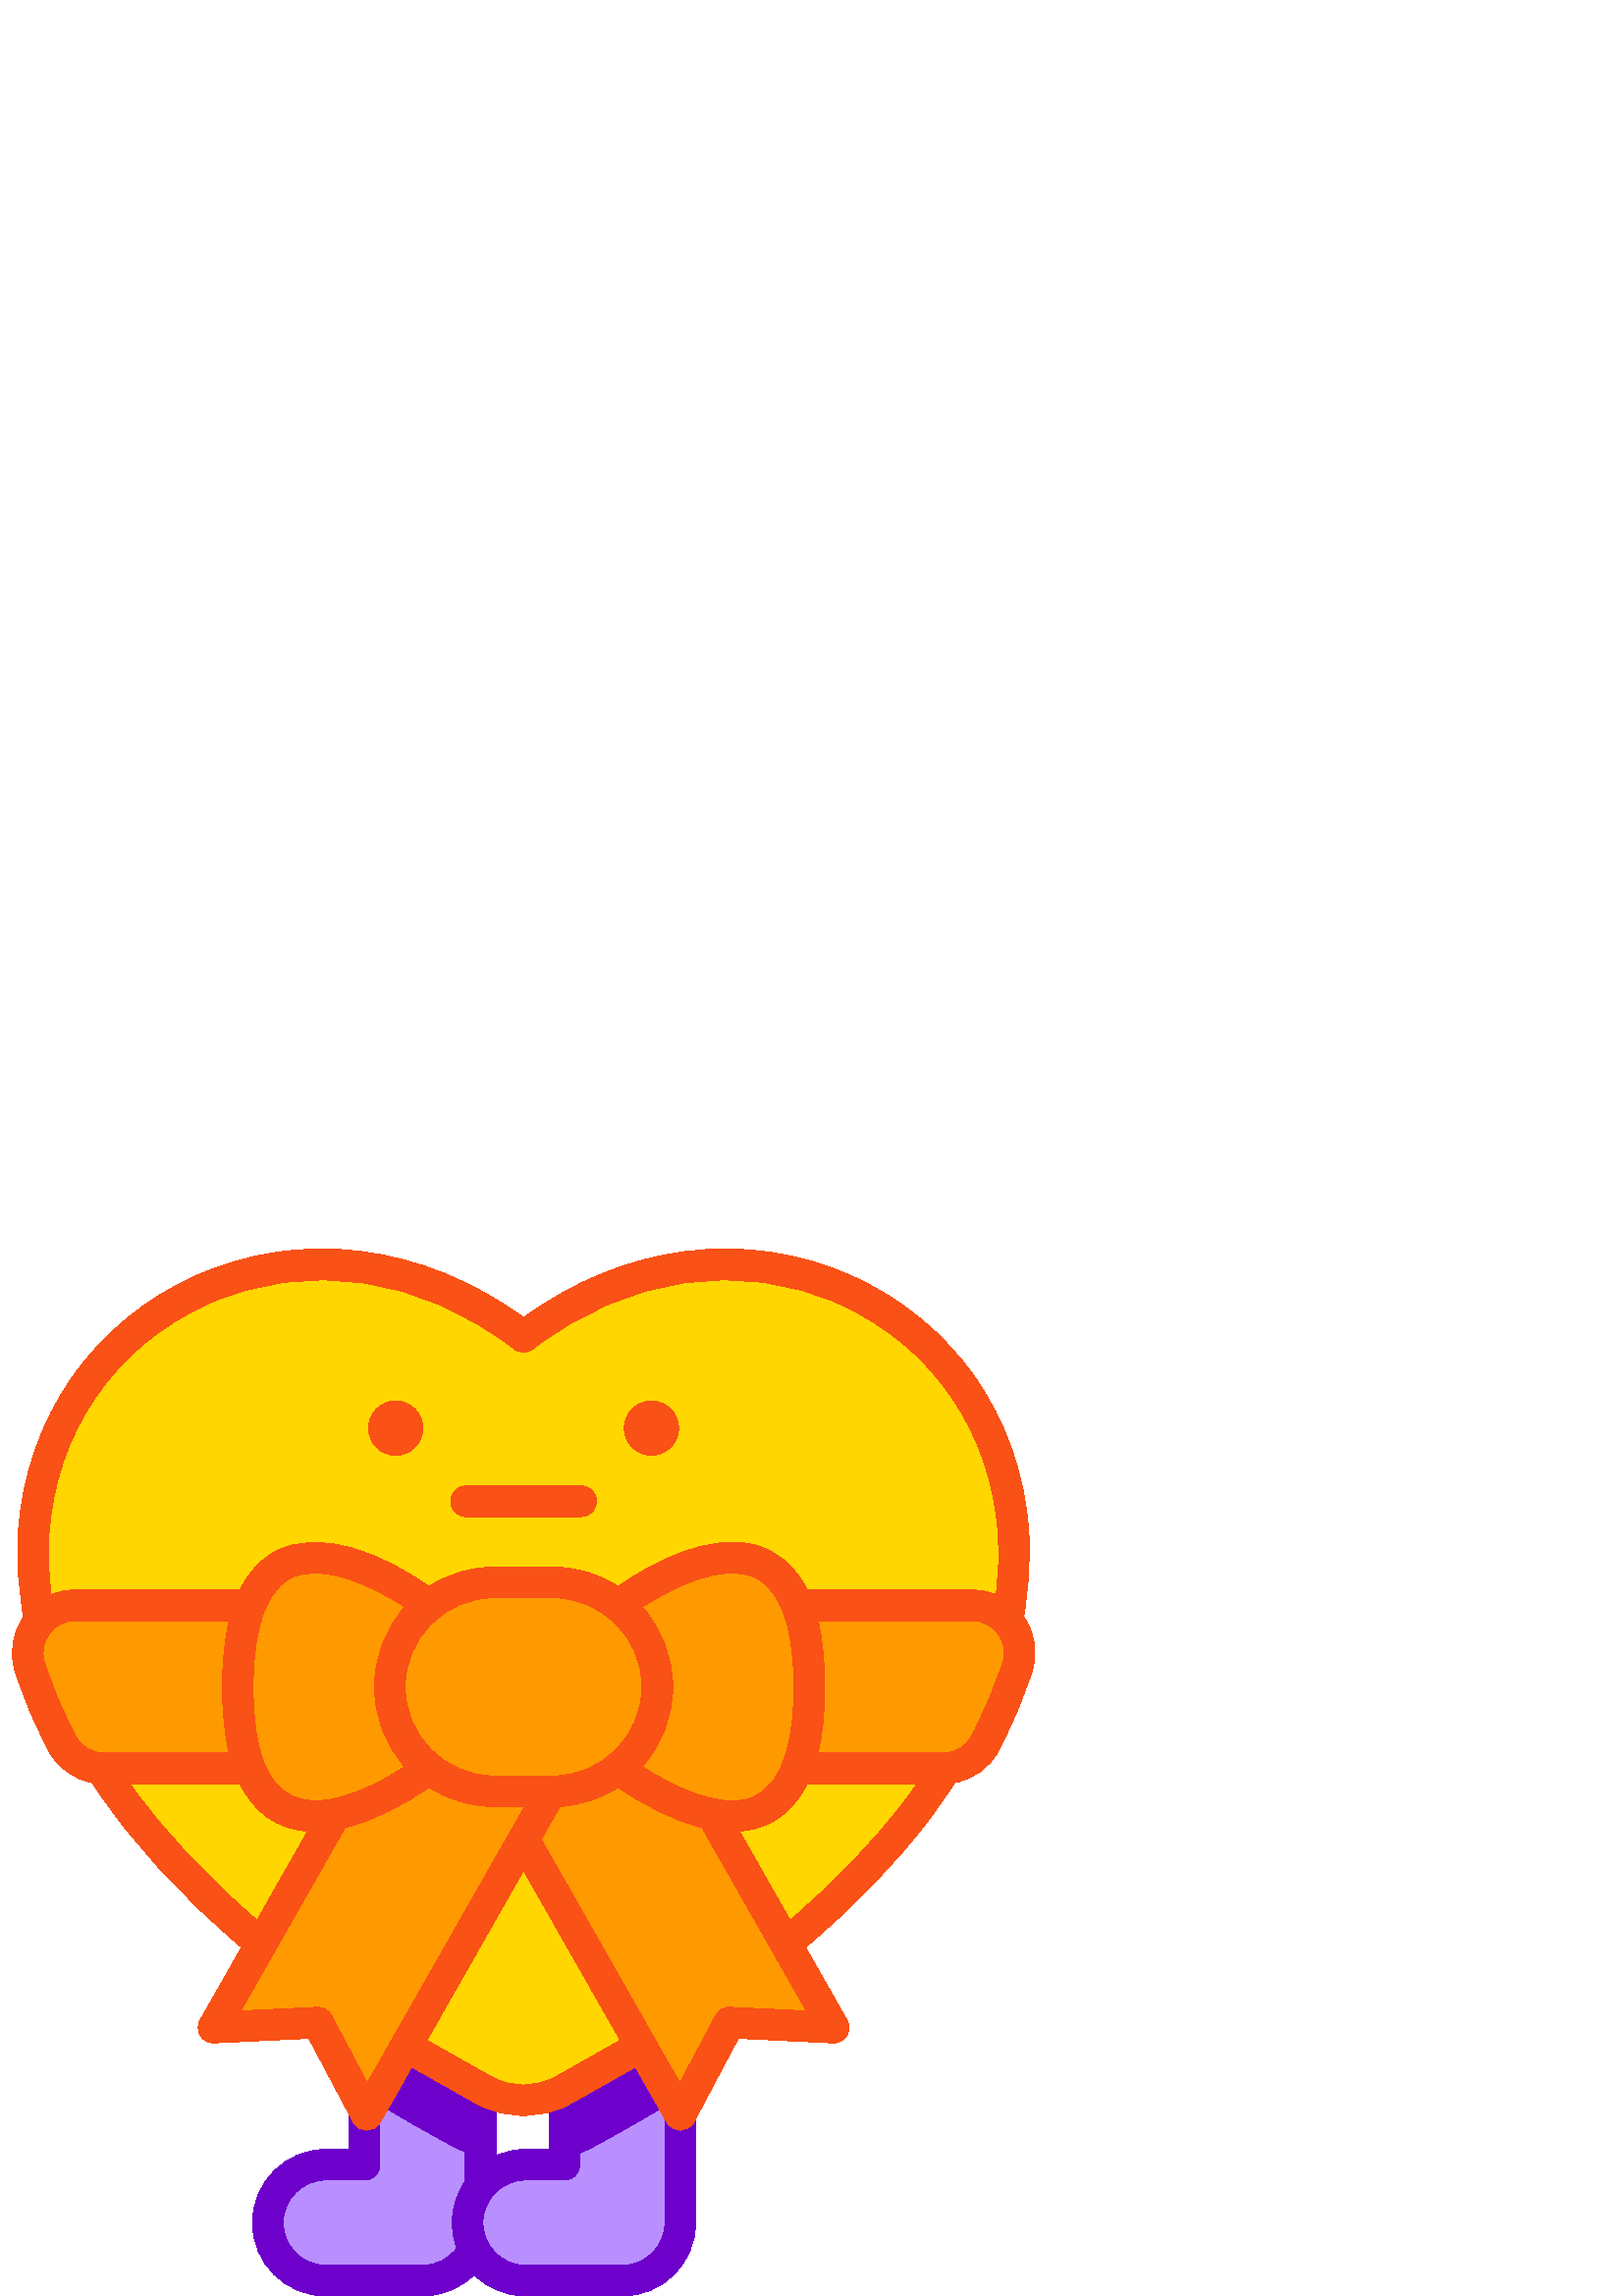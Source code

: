 %!PS-Adobe-3.0 EPSF-3.0
%%Pages: 1
%%DocumentData: Clean7Bit
%%LanguageLevel: 2
%%BoundingBox: 4 0 380 384
%%EndComments
%%BeginProlog
50 dict begin
/q { gsave } bind def
/Q { grestore } bind def
/cm { 6 array astore concat } bind def
/w { setlinewidth } bind def
/J { setlinecap } bind def
/j { setlinejoin } bind def
/M { setmiterlimit } bind def
/d { setdash } bind def
/m { moveto } bind def
/l { lineto } bind def
/c { curveto } bind def
/h { closepath } bind def
/re { exch dup neg 3 1 roll 5 3 roll moveto 0 rlineto
      0 exch rlineto 0 rlineto closepath } bind def
/S { stroke } bind def
/f { fill } bind def
/f* { eofill } bind def
/n { newpath } bind def
/W { clip } bind def
/W* { eoclip } bind def
/BT { } bind def
/ET { } bind def
/BDC { mark 3 1 roll /BDC pdfmark } bind def
/EMC { mark /EMC pdfmark } bind def
/cairo_store_point { /cairo_point_y exch def /cairo_point_x exch def } def
/Tj { show currentpoint cairo_store_point } bind def
/TJ {
  {
    dup
    type /stringtype eq
    { show } { -0.001 mul 0 cairo_font_matrix dtransform rmoveto } ifelse
  } forall
  currentpoint cairo_store_point
} bind def
/cairo_selectfont { cairo_font_matrix aload pop pop pop 0 0 6 array astore
    cairo_font exch selectfont cairo_point_x cairo_point_y moveto } bind def
/Tf { pop /cairo_font exch def /cairo_font_matrix where
      { pop cairo_selectfont } if } bind def
/Td { matrix translate cairo_font_matrix matrix concatmatrix dup
      /cairo_font_matrix exch def dup 4 get exch 5 get cairo_store_point
      /cairo_font where { pop cairo_selectfont } if } bind def
/Tm { 2 copy 8 2 roll 6 array astore /cairo_font_matrix exch def
      cairo_store_point /cairo_font where { pop cairo_selectfont } if } bind def
/g { setgray } bind def
/rg { setrgbcolor } bind def
/d1 { setcachedevice } bind def
/cairo_data_source {
  CairoDataIndex CairoData length lt
    { CairoData CairoDataIndex get /CairoDataIndex CairoDataIndex 1 add def }
    { () } ifelse
} def
/cairo_flush_ascii85_file { cairo_ascii85_file status { cairo_ascii85_file flushfile } if } def
/cairo_image { image cairo_flush_ascii85_file } def
/cairo_imagemask { imagemask cairo_flush_ascii85_file } def
%%EndProlog
%%BeginSetup
%%EndSetup
%%Page: 1 1
%%BeginPageSetup
%%PageBoundingBox: 4 0 380 384
%%EndPageSetup
q 4 0 376 384 rectclip
1 0 0 -1 0 384 cm q
0.725 0.557 1 rg
176.215 307.793 m 166.734 302.68 157.637 297.473 148.934 292.176 c 134.488
 317.555 l 133.695 316.059 l 133.695 335.859 l 119.469 335.859 l 107.727
 335.859 98.207 345.375 98.207 357.117 c 98.207 368.859 107.727 378.375 
119.469 378.375 c 154.953 378.375 l 163.164 378.375 170.285 373.719 173.824
 366.902 c 172.305 363.973 171.438 360.648 171.438 357.117 c 171.438 352.023
 173.227 347.352 176.215 343.691 c h
176.215 307.793 m f
235.008 292.176 m 226.059 297.625 216.695 302.977 206.922 308.234 c 206.922
 335.859 l 192.695 335.859 l 180.957 335.859 171.438 345.375 171.438 357.117
 c 171.438 368.859 180.957 378.375 192.695 378.375 c 228.184 378.375 l 239.926
 378.375 249.441 368.859 249.441 357.117 c 249.441 317.539 l h
235.008 292.176 m f
0.427 0 0.792 rg
148.934 292.176 m 137.301 312.617 l 146.773 318.371 156.73 324.047 166.906
 329.5 c 169.879 331.094 173 332.395 176.215 333.395 c 176.215 307.797 l
 166.734 302.68 157.637 297.473 148.934 292.176 c h
148.934 292.176 m f
235.008 292.176 m 226.059 297.625 216.695 302.977 206.922 308.234 c 206.922
 333.637 l 210.422 332.609 213.816 331.227 217.035 329.5 c 227.203 324.055
 237.16 318.379 246.641 312.621 c h
235.008 292.176 m f
249.441 311.914 m 246.336 311.914 243.816 314.434 243.816 317.539 c 243.816
 357.117 l 243.816 365.738 236.805 372.75 228.184 372.75 c 192.695 372.75
 l 184.07 372.75 177.062 365.723 177.062 357.117 c 177.062 348.496 184.078
 341.48 192.695 341.48 c 206.922 341.48 l 210.031 341.48 212.547 338.965
 212.547 335.859 c 212.547 310.484 l 212.547 307.375 210.031 304.859 206.922
 304.859 c 203.816 304.859 201.301 307.379 201.301 310.484 c 201.301 330.234
 l 192.695 330.234 l 188.836 330.234 185.16 331.059 181.84 332.531 c 181.84
 310.047 l 181.84 306.938 179.32 304.422 176.215 304.422 c 173.109 304.422
 170.59 306.941 170.59 310.047 c 170.59 341.82 l 167.531 346.234 165.812
 351.629 165.812 357.117 c 165.812 360.238 166.391 363.496 167.488 366.461
 c 164.566 370.391 159.957 372.75 154.957 372.75 c 119.469 372.75 l 110.848
 372.75 103.832 365.738 103.832 357.117 c 103.832 348.496 110.848 341.48
 119.469 341.48 c 133.695 341.48 l 136.801 341.48 139.32 338.965 139.32 
335.859 c 139.32 316.059 l 139.32 312.953 136.801 310.434 133.695 310.434
 c 130.59 310.434 128.07 312.953 128.07 316.059 c 128.07 330.234 l 119.469
 330.234 l 104.645 330.234 92.586 342.293 92.586 357.117 c 92.586 371.941
 104.645 384 119.469 384 c 154.957 384 l 162.16 384 168.883 381.141 173.832
 376.246 c 178.688 381.035 185.352 384 192.695 384 c 228.184 384 l 243.008
 384 255.066 371.941 255.066 357.117 c 255.066 317.539 l 255.066 314.434
 252.547 311.914 249.441 311.914 c h
249.441 311.914 m f
1 0.6 0 rg
181.234 198.91 m 172.168 198.91 163.844 195.758 157.285 190.492 c 157.285
 190.492 140.172 203.926 122.859 207.277 c 78.297 285.574 l 116.551 283.723
 l 134.488 317.555 l 202.012 198.91 l h
181.234 198.91 m f
226.66 190.492 m 220.102 195.758 211.777 198.91 202.715 198.91 c 202.012
 198.91 l 191.973 216.559 l 249.453 317.555 l 267.391 283.723 l 305.641 
285.574 l 261.078 207.273 l 243.77 203.922 226.66 190.492 226.66 190.492
 c h
226.66 190.492 m f
1 0.839 0 rg
122.855 207.285 m 110.5 209.676 98.047 206.926 91.629 190.492 c 38.059 
190.492 l 37.734 190.492 37.414 190.477 37.094 190.461 c 40.332 195.598 
43.879 200.711 47.73 205.781 c 60.566 222.672 76.637 239.047 95.809 254.812
 c h
122.855 207.285 m f
27.469 130.711 m 91.629 130.711 l 107.035 91.246 157.285 130.707 157.285
 130.711 c 163.844 125.445 172.168 122.293 181.234 122.293 c 202.715 122.293
 l 211.777 122.293 220.102 125.445 226.66 130.711 c 226.664 130.707 276.91
 91.246 292.316 130.711 c 356.48 130.711 l 361.652 130.711 366.184 132.934
 369.328 136.379 c 371.484 125.699 372.266 115.105 371.621 104.711 c 366.309
 19.547 268.152 -26.973 191.973 32.242 c 115.84 -26.93 17.641 19.5 12.328
 104.707 c 11.68 115.117 12.461 125.723 14.625 136.414 c 17.746 132.949 
22.266 130.711 27.469 130.711 c h
27.469 130.711 m f
345.891 190.492 m 292.316 190.492 l 285.902 206.93 273.441 209.676 261.086
 207.281 c 288.137 254.812 l 307.305 239.047 323.375 222.676 336.211 205.781
 c 340.062 200.711 343.609 195.598 346.852 190.461 c 346.531 190.477 346.211
 190.492 345.891 190.492 c h
345.891 190.492 m f
191.973 216.559 m 148.934 292.176 l 158.191 297.809 167.875 303.344 178.008
 308.773 c 186.754 313.453 197.191 313.461 205.934 308.773 c 216.066 303.344
 225.754 297.809 235.008 292.176 c h
191.973 216.559 m f
1 0.6 0 rg
87.191 160.602 m 87.191 147.582 88.84 137.855 91.629 130.711 c 27.469 130.711
 l 15.68 130.711 7.395 142.191 10.969 153.426 c 13.93 162.73 17.859 172.039
 22.734 181.285 c 25.727 186.961 31.641 190.492 38.059 190.492 c 91.629 
190.492 l 88.84 183.348 87.191 173.621 87.191 160.602 c h
87.191 160.602 m f
356.48 130.711 m 292.316 130.711 l 295.105 137.855 296.754 147.582 296.754
 160.602 c 296.754 173.621 295.105 183.348 292.316 190.492 c 345.891 190.492
 l 352.305 190.492 358.223 186.961 361.215 181.285 c 366.137 171.949 370.098
 162.543 373.066 153.145 c 376.582 142.023 368.145 130.711 356.48 130.711
 c h
356.48 130.711 m f
142.922 160.602 m 142.922 148.508 148.531 137.73 157.285 130.711 c 157.285
 130.707 87.191 75.66 87.191 160.602 c 87.191 245.543 157.285 190.492 157.285
 190.492 c 148.531 183.473 142.922 172.695 142.922 160.602 c h
142.922 160.602 m f
226.66 130.711 m 235.414 137.73 241.023 148.508 241.023 160.602 c 241.023
 172.695 235.414 183.473 226.66 190.492 c 217.91 197.516 296.754 245.543
 296.754 160.602 c 296.754 75.66 226.664 130.707 226.66 130.711 c h
226.66 130.711 m f
202.715 122.289 m 181.234 122.289 l 160.074 122.289 142.922 139.441 142.922
 160.602 c 142.922 181.758 160.074 198.91 181.234 198.91 c 202.715 198.91
 l 223.871 198.91 241.023 181.758 241.023 160.602 c 241.023 139.441 223.871
 122.289 202.715 122.289 c h
202.715 122.289 m f
0.976 0.318 0.086 rg
248.805 65.73 m 248.805 71.223 244.352 75.676 238.859 75.676 c 233.363 
75.676 228.91 71.223 228.91 65.73 c 228.91 60.234 233.363 55.781 238.859
 55.781 c 244.352 55.781 248.805 60.234 248.805 65.73 c h
248.805 65.73 m f
375.324 134.891 m 377.199 124.586 377.855 114.328 377.234 104.359 c 375.922
 83.305 368.996 63.375 357.215 46.719 c 345.965 30.824 330.523 18.137 312.559
 10.031 c 273.691 -7.508 228.918 -1.797 191.969 25.199 c 155.023 -1.793 
110.246 -7.5 71.371 10.043 c 53.41 18.148 37.977 30.832 26.73 46.723 c 14.949
 63.371 8.027 83.305 6.715 104.359 c 6.094 114.348 6.75 124.625 8.633 134.953
 c 4.516 140.883 3.402 148.199 5.609 155.133 c 8.66 164.727 12.75 174.41
 17.758 183.91 c 21.055 190.16 26.98 194.438 33.789 195.711 c 48.48 218.355
 67.715 238.504 88.59 256.121 c 73.41 282.793 l 71.227 286.633 74.129 291.402
 78.57 291.195 c 113.254 289.512 l 129.52 320.191 l 131.598 324.109 137.184
 324.188 139.379 320.336 c 150.973 299.961 l 158.852 304.648 167.027 309.27
 175.352 313.73 c 185.75 319.297 198.176 319.312 208.586 313.73 c 216.918
 309.266 225.094 304.648 232.965 299.961 c 244.562 320.336 l 246.758 324.191
 252.344 324.105 254.418 320.188 c 270.688 289.512 l 305.371 291.195 l 309.785
 291.418 312.723 286.648 310.531 282.793 c 295.352 256.121 l 313.246 241.016
 328.488 225.242 340.688 209.184 c 344.043 204.766 347.211 200.246 350.152
 195.711 c 356.965 194.438 362.891 190.164 366.188 183.91 c 371.246 174.316
 375.367 164.535 378.43 154.84 c 380.59 148.004 379.453 140.762 375.324 
134.891 c h
17.941 105.059 m 20.297 67.328 42 35.641 76 20.297 c 112.227 3.949 154.289
 10.074 188.52 36.68 c 190.547 38.258 193.391 38.258 195.422 36.68 c 229.656
 10.07 271.715 3.941 307.93 20.285 c 341.941 35.629 363.652 67.32 366.004
 105.059 c 366.445 112.16 366.184 119.441 365.223 126.793 c 362.488 125.676
 359.461 125.086 356.48 125.086 c 295.984 125.086 l 291.789 116.539 285.129
 110.414 275.84 108.352 c 259.75 104.707 240.219 114.309 226.641 123.762
 c 219.395 119.062 211.012 116.668 202.711 116.668 c 181.234 116.668 l 172.648
 116.668 164.277 119.234 157.305 123.762 c 141.355 112.66 117.797 101.73
 100.672 111.137 c 100.668 111.141 100.66 111.141 100.656 111.145 c 95.332
 114.07 91.082 118.727 87.961 125.086 c 27.469 125.086 l 24.453 125.086 
21.406 125.684 18.723 126.789 c 17.762 119.441 17.5 112.16 17.941 105.059
 c h
235.484 131.34 m 246.586 124.066 265.434 114.75 277.285 120.699 c 277.285
 120.699 277.285 120.699 277.285 120.703 c 289.246 126.715 291.129 147.238
 291.129 160.602 c 291.129 175.309 288.902 197.098 274.809 201.504 c 274.797
 201.508 274.789 201.512 274.777 201.516 c 262.902 205.203 245.953 196.688
 235.504 189.836 c 242.684 181.812 246.648 171.391 246.648 160.602 c 246.648
 149.789 242.676 139.367 235.484 131.34 c h
235.398 160.602 m 235.398 178.465 220.887 193.285 202.715 193.285 c 197.789
 193.285 187.734 193.285 181.234 193.285 c 163.211 193.285 148.547 178.617
 148.547 160.602 c 148.547 142.738 163.062 127.914 181.234 127.914 c 202.715
 127.914 l 220.559 127.914 235.398 142.414 235.398 160.602 c h
148.445 189.844 m 142.387 193.816 132.035 199.773 121.793 201.754 c 121.766
 201.758 121.734 201.77 121.707 201.777 c 98.074 206.297 92.816 184.617 
92.816 160.602 c 92.816 147.215 94.715 126.707 106.66 120.699 c 118.504 
114.75 137.363 124.07 148.461 131.34 c 141.219 139.426 137.301 149.867 137.301
 160.602 c 137.301 171.207 141.141 181.676 148.445 189.844 c h
38.059 184.867 m 33.832 184.867 29.785 182.602 27.707 178.66 c 23.008 169.75
 19.18 160.684 16.328 151.723 c 13.887 144.051 19.547 136.332 27.469 136.332
 c 84.027 136.332 l 80.715 150.27 80.766 171.152 84.027 184.867 c h
47.629 196.117 m 87.965 196.117 l 93.035 206.359 101.203 212.656 112.824
 213.539 c 111.211 216.375 95.977 243.145 94.254 246.172 c 76.926 231.375
 60.59 214.523 47.629 196.117 c h
144.047 289.395 m 144.043 289.395 144.043 289.398 144.039 289.402 c 134.664
 305.879 l 121.52 281.086 l 120.504 279.172 118.469 278 116.277 278.105 
c 88.25 279.461 l 92.633 271.762 103.961 251.855 126.512 212.234 c 137.117
 209.648 148.461 203.605 157.309 197.441 c 164.637 202.199 173.066 204.535
 181.234 204.535 c 192.34 204.535 l 187.082 213.773 l 187.082 213.777 187.078
 213.777 187.078 213.777 c h
203.273 303.816 m 196.203 307.609 187.75 307.609 180.664 303.812 c 172.422
 299.398 164.332 294.828 156.539 290.188 c 191.969 227.93 l 227.402 290.188
 l 219.617 294.824 211.523 299.395 203.273 303.816 c h
295.691 279.461 m 267.664 278.105 l 265.508 278 263.445 279.16 262.422 
281.086 c 249.277 305.879 l 198.441 216.555 l 205.328 204.457 l 212.855 
204 220.23 201.598 226.641 197.441 c 235.48 203.605 246.785 209.633 257.43
 212.23 c 274.98 243.074 290.211 269.836 295.691 279.461 c h
331.734 202.379 m 320.391 217.305 306.266 232.016 289.691 246.172 c 284.121
 236.387 276.684 223.32 271.117 213.543 c 274.945 213.25 278.617 212.371
 282.027 210.715 c 288.414 207.609 292.879 202.383 295.98 196.117 c 336.316
 196.117 l 334.832 198.219 333.305 200.312 331.734 202.379 c h
367.703 151.453 m 364.844 160.508 360.984 169.66 356.238 178.66 c 354.215
 182.5 350.234 184.867 345.891 184.867 c 299.918 184.867 l 301.32 178.977
 302.379 170.832 302.379 160.602 c 302.379 152.77 301.73 143.953 299.918
 136.332 c 356.48 136.332 l 364.379 136.332 370.066 143.973 367.703 151.453
 c h
367.703 151.453 m f
170.91 98.164 m 213.039 98.164 l 216.145 98.164 218.664 95.648 218.664 
92.539 c 218.664 89.434 216.145 86.918 213.039 86.918 c 170.91 86.918 l 
167.805 86.918 165.285 89.434 165.285 92.539 c 165.285 95.648 167.801 98.164
 170.91 98.164 c h
170.91 98.164 m f
155.035 65.73 m 155.035 71.223 150.582 75.676 145.09 75.676 c 139.594 75.676
 135.141 71.223 135.141 65.73 c 135.141 60.234 139.594 55.781 145.09 55.781
 c 150.582 55.781 155.035 60.234 155.035 65.73 c h
155.035 65.73 m f
Q Q
showpage
%%Trailer
end
%%EOF
